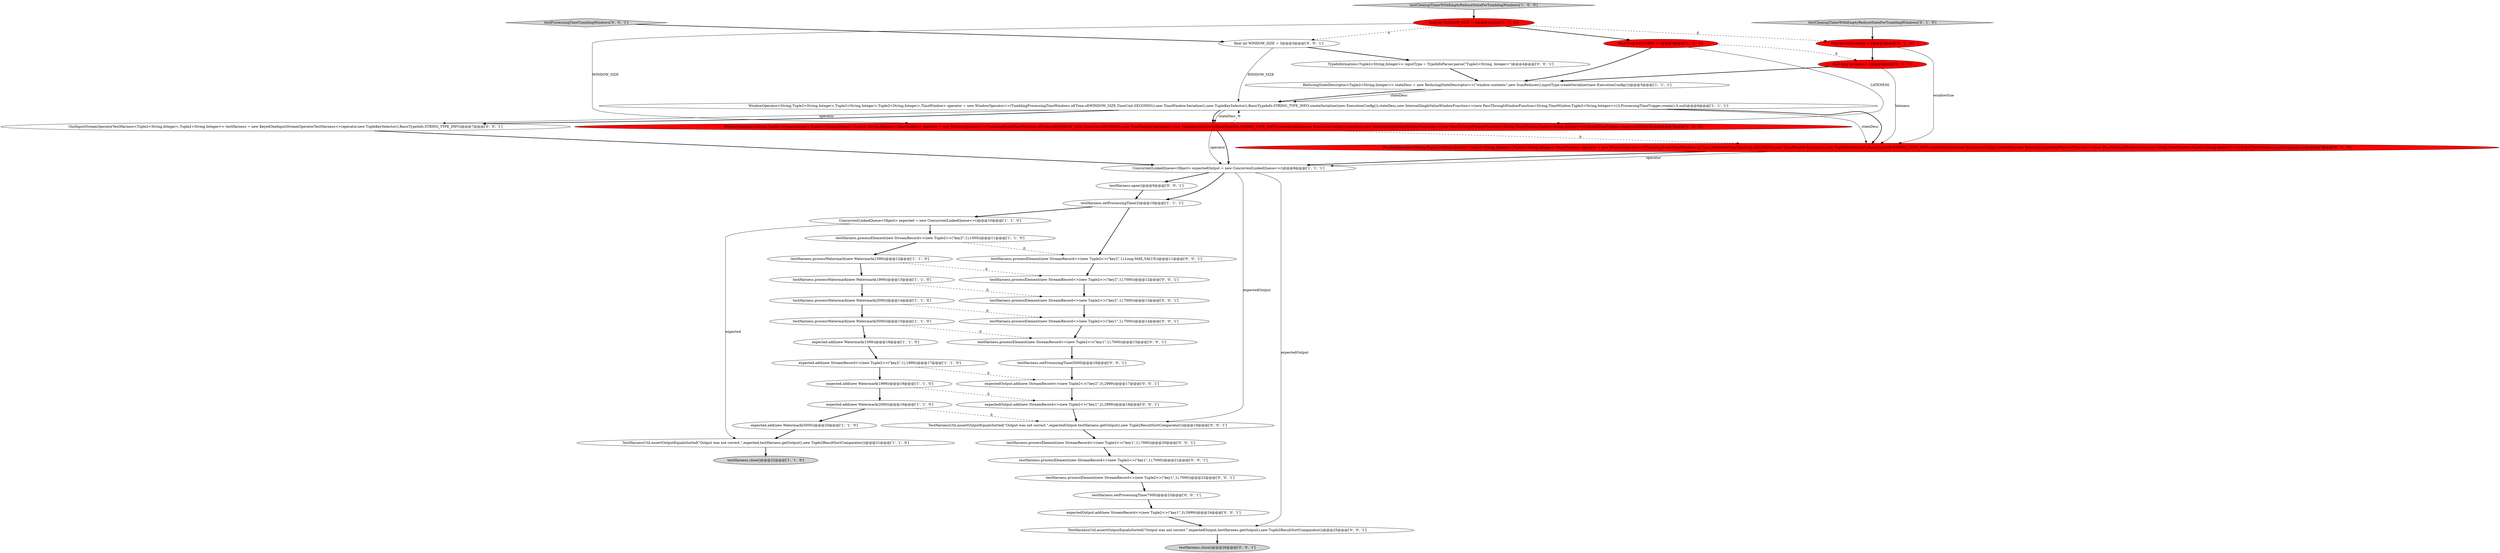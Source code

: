 digraph {
0 [style = filled, label = "testHarness.setProcessingTime(3)@@@10@@@['1', '1', '1']", fillcolor = white, shape = ellipse image = "AAA0AAABBB1BBB"];
1 [style = filled, label = "ConcurrentLinkedQueue<Object> expectedOutput = new ConcurrentLinkedQueue<>()@@@8@@@['1', '1', '1']", fillcolor = white, shape = ellipse image = "AAA0AAABBB1BBB"];
10 [style = filled, label = "TestHarnessUtil.assertOutputEqualsSorted(\"Output was not correct.\",expected,testHarness.getOutput(),new Tuple2ResultSortComparator())@@@21@@@['1', '1', '0']", fillcolor = white, shape = ellipse image = "AAA0AAABBB1BBB"];
39 [style = filled, label = "testHarness.processElement(new StreamRecord<>(new Tuple2<>(\"key1\",1),7000))@@@15@@@['0', '0', '1']", fillcolor = white, shape = ellipse image = "AAA0AAABBB3BBB"];
40 [style = filled, label = "expectedOutput.add(new StreamRecord<>(new Tuple2<>(\"key1\",2),2999))@@@18@@@['0', '0', '1']", fillcolor = white, shape = ellipse image = "AAA0AAABBB3BBB"];
27 [style = filled, label = "TestHarnessUtil.assertOutputEqualsSorted(\"Output was not correct.\",expectedOutput,testHarness.getOutput(),new Tuple2ResultSortComparator())@@@25@@@['0', '0', '1']", fillcolor = white, shape = ellipse image = "AAA0AAABBB3BBB"];
9 [style = filled, label = "testHarness.processWatermark(new Watermark(1599))@@@12@@@['1', '1', '0']", fillcolor = white, shape = ellipse image = "AAA0AAABBB1BBB"];
17 [style = filled, label = "WindowOperator<String,Tuple2<String,Integer>,Tuple2<String,Integer>,Tuple2<String,Integer>,TimeWindow> operator = new WindowOperator<>(TumblingProcessingTimeWindows.of(Time.of(WINDOW_SIZE,TimeUnit.SECONDS)),new TimeWindow.Serializer(),new TupleKeySelector(),BasicTypeInfo.STRING_TYPE_INFO.createSerializer(new ExecutionConfig()),stateDesc,new InternalSingleValueWindowFunction<>(new PassThroughWindowFunction<String,TimeWindow,Tuple2<String,Integer>>()),ProcessingTimeTrigger.create(),0,null)@@@6@@@['1', '1', '1']", fillcolor = white, shape = ellipse image = "AAA0AAABBB1BBB"];
23 [style = filled, label = "WindowOperator<String,Tuple2<String,Integer>,Tuple2<String,Integer>,Tuple2<String,Integer>,TimeWindow> operator = new WindowOperator<>(TumblingEventTimeWindows.of(Time.of(windowSize,TimeUnit.SECONDS)),new TimeWindow.Serializer(),new TupleKeySelector(),BasicTypeInfo.STRING_TYPE_INFO.createSerializer(new ExecutionConfig()),stateDesc,new InternalSingleValueWindowFunction<>(new PassThroughWindowFunction<String,TimeWindow,Tuple2<String,Integer>>()),EventTimeTrigger.create(),lateness,null)@@@7@@@['0', '1', '0']", fillcolor = red, shape = ellipse image = "AAA1AAABBB2BBB"];
3 [style = filled, label = "testCleanupTimerWithEmptyReduceStateForTumblingWindows['1', '0', '0']", fillcolor = lightgray, shape = diamond image = "AAA0AAABBB1BBB"];
4 [style = filled, label = "testHarness.processWatermark(new Watermark(2000))@@@14@@@['1', '1', '0']", fillcolor = white, shape = ellipse image = "AAA0AAABBB1BBB"];
38 [style = filled, label = "testHarness.processElement(new StreamRecord<>(new Tuple2<>(\"key2\",1),7000))@@@13@@@['0', '0', '1']", fillcolor = white, shape = ellipse image = "AAA0AAABBB3BBB"];
7 [style = filled, label = "ReducingStateDescriptor<Tuple2<String,Integer>> stateDesc = new ReducingStateDescriptor<>(\"window-contents\",new SumReducer(),inputType.createSerializer(new ExecutionConfig()))@@@5@@@['1', '1', '1']", fillcolor = white, shape = ellipse image = "AAA0AAABBB1BBB"];
15 [style = filled, label = "ConcurrentLinkedQueue<Object> expected = new ConcurrentLinkedQueue<>()@@@10@@@['1', '1', '0']", fillcolor = white, shape = ellipse image = "AAA0AAABBB1BBB"];
24 [style = filled, label = "final long lateness = 1@@@4@@@['0', '1', '0']", fillcolor = red, shape = ellipse image = "AAA1AAABBB2BBB"];
8 [style = filled, label = "expected.add(new Watermark(5000))@@@20@@@['1', '1', '0']", fillcolor = white, shape = ellipse image = "AAA0AAABBB1BBB"];
22 [style = filled, label = "testCleanupTimerWithEmptyReduceStateForTumblingWindows['0', '1', '0']", fillcolor = lightgray, shape = diamond image = "AAA0AAABBB2BBB"];
5 [style = filled, label = "testHarness.processWatermark(new Watermark(5000))@@@15@@@['1', '1', '0']", fillcolor = white, shape = ellipse image = "AAA0AAABBB1BBB"];
12 [style = filled, label = "WindowOperator<String,Tuple2<String,Integer>,Tuple2<String,Integer>,Tuple2<String,Integer>,TimeWindow> operator = new WindowOperator<>(TumblingEventTimeWindows.of(Time.of(WINDOW_SIZE,TimeUnit.SECONDS)),new TimeWindow.Serializer(),new TupleKeySelector(),BasicTypeInfo.STRING_TYPE_INFO.createSerializer(new ExecutionConfig()),stateDesc,new InternalSingleValueWindowFunction<>(new PassThroughWindowFunction<String,TimeWindow,Tuple2<String,Integer>>()),EventTimeTrigger.create(),LATENESS,null)@@@7@@@['1', '0', '0']", fillcolor = red, shape = ellipse image = "AAA1AAABBB1BBB"];
11 [style = filled, label = "final long LATENESS = 1@@@4@@@['1', '0', '0']", fillcolor = red, shape = ellipse image = "AAA1AAABBB1BBB"];
28 [style = filled, label = "testHarness.processElement(new StreamRecord<>(new Tuple2<>(\"key1\",1),7000))@@@22@@@['0', '0', '1']", fillcolor = white, shape = ellipse image = "AAA0AAABBB3BBB"];
35 [style = filled, label = "final int WINDOW_SIZE = 3@@@3@@@['0', '0', '1']", fillcolor = white, shape = ellipse image = "AAA0AAABBB3BBB"];
41 [style = filled, label = "testHarness.processElement(new StreamRecord<>(new Tuple2<>(\"key1\",1),7000))@@@14@@@['0', '0', '1']", fillcolor = white, shape = ellipse image = "AAA0AAABBB3BBB"];
42 [style = filled, label = "TestHarnessUtil.assertOutputEqualsSorted(\"Output was not correct.\",expectedOutput,testHarness.getOutput(),new Tuple2ResultSortComparator())@@@19@@@['0', '0', '1']", fillcolor = white, shape = ellipse image = "AAA0AAABBB3BBB"];
21 [style = filled, label = "final int windowSize = 2@@@3@@@['0', '1', '0']", fillcolor = red, shape = ellipse image = "AAA1AAABBB2BBB"];
29 [style = filled, label = "testHarness.processElement(new StreamRecord<>(new Tuple2<>(\"key2\",1),7000))@@@12@@@['0', '0', '1']", fillcolor = white, shape = ellipse image = "AAA0AAABBB3BBB"];
43 [style = filled, label = "TypeInformation<Tuple2<String,Integer>> inputType = TypeInfoParser.parse(\"Tuple2<String, Integer>\")@@@4@@@['0', '0', '1']", fillcolor = white, shape = ellipse image = "AAA0AAABBB3BBB"];
34 [style = filled, label = "expectedOutput.add(new StreamRecord<>(new Tuple2<>(\"key2\",3),2999))@@@17@@@['0', '0', '1']", fillcolor = white, shape = ellipse image = "AAA0AAABBB3BBB"];
6 [style = filled, label = "expected.add(new Watermark(1599))@@@16@@@['1', '1', '0']", fillcolor = white, shape = ellipse image = "AAA0AAABBB1BBB"];
37 [style = filled, label = "expectedOutput.add(new StreamRecord<>(new Tuple2<>(\"key1\",3),5999))@@@24@@@['0', '0', '1']", fillcolor = white, shape = ellipse image = "AAA0AAABBB3BBB"];
20 [style = filled, label = "final int WINDOW_SIZE = 2@@@3@@@['1', '0', '0']", fillcolor = red, shape = ellipse image = "AAA1AAABBB1BBB"];
26 [style = filled, label = "testHarness.setProcessingTime(7000)@@@23@@@['0', '0', '1']", fillcolor = white, shape = ellipse image = "AAA0AAABBB3BBB"];
30 [style = filled, label = "testHarness.processElement(new StreamRecord<>(new Tuple2<>(\"key1\",1),7000))@@@21@@@['0', '0', '1']", fillcolor = white, shape = ellipse image = "AAA0AAABBB3BBB"];
44 [style = filled, label = "OneInputStreamOperatorTestHarness<Tuple2<String,Integer>,Tuple2<String,Integer>> testHarness = new KeyedOneInputStreamOperatorTestHarness<>(operator,new TupleKeySelector(),BasicTypeInfo.STRING_TYPE_INFO)@@@7@@@['0', '0', '1']", fillcolor = white, shape = ellipse image = "AAA0AAABBB3BBB"];
18 [style = filled, label = "testHarness.processWatermark(new Watermark(1999))@@@13@@@['1', '1', '0']", fillcolor = white, shape = ellipse image = "AAA0AAABBB1BBB"];
36 [style = filled, label = "testHarness.processElement(new StreamRecord<>(new Tuple2<>(\"key1\",1),7000))@@@20@@@['0', '0', '1']", fillcolor = white, shape = ellipse image = "AAA0AAABBB3BBB"];
2 [style = filled, label = "testHarness.processElement(new StreamRecord<>(new Tuple2<>(\"key2\",1),1000))@@@11@@@['1', '1', '0']", fillcolor = white, shape = ellipse image = "AAA0AAABBB1BBB"];
33 [style = filled, label = "testHarness.close()@@@26@@@['0', '0', '1']", fillcolor = lightgray, shape = ellipse image = "AAA0AAABBB3BBB"];
31 [style = filled, label = "testProcessingTimeTumblingWindows['0', '0', '1']", fillcolor = lightgray, shape = diamond image = "AAA0AAABBB3BBB"];
32 [style = filled, label = "testHarness.open()@@@9@@@['0', '0', '1']", fillcolor = white, shape = ellipse image = "AAA0AAABBB3BBB"];
16 [style = filled, label = "expected.add(new Watermark(2000))@@@19@@@['1', '1', '0']", fillcolor = white, shape = ellipse image = "AAA0AAABBB1BBB"];
25 [style = filled, label = "testHarness.processElement(new StreamRecord<>(new Tuple2<>(\"key2\",1),Long.MAX_VALUE))@@@11@@@['0', '0', '1']", fillcolor = white, shape = ellipse image = "AAA0AAABBB3BBB"];
45 [style = filled, label = "testHarness.setProcessingTime(5000)@@@16@@@['0', '0', '1']", fillcolor = white, shape = ellipse image = "AAA0AAABBB3BBB"];
19 [style = filled, label = "testHarness.close()@@@22@@@['1', '1', '0']", fillcolor = lightgray, shape = ellipse image = "AAA0AAABBB1BBB"];
13 [style = filled, label = "expected.add(new Watermark(1999))@@@18@@@['1', '1', '0']", fillcolor = white, shape = ellipse image = "AAA0AAABBB1BBB"];
14 [style = filled, label = "expected.add(new StreamRecord<>(new Tuple2<>(\"key2\",1),1999))@@@17@@@['1', '1', '0']", fillcolor = white, shape = ellipse image = "AAA0AAABBB1BBB"];
23->1 [style = solid, label="operator"];
8->10 [style = bold, label=""];
12->1 [style = solid, label="operator"];
15->2 [style = bold, label=""];
1->42 [style = solid, label="expectedOutput"];
7->17 [style = bold, label=""];
12->23 [style = dashed, label="0"];
34->40 [style = bold, label=""];
16->8 [style = bold, label=""];
37->27 [style = bold, label=""];
14->34 [style = dashed, label="0"];
15->10 [style = solid, label="expected"];
10->19 [style = bold, label=""];
32->0 [style = bold, label=""];
17->23 [style = solid, label="stateDesc"];
1->27 [style = solid, label="expectedOutput"];
16->42 [style = dashed, label="0"];
22->21 [style = bold, label=""];
12->17 [style = dashed, label="0"];
28->26 [style = bold, label=""];
39->45 [style = bold, label=""];
5->39 [style = dashed, label="0"];
21->24 [style = bold, label=""];
38->41 [style = bold, label=""];
1->0 [style = bold, label=""];
2->9 [style = bold, label=""];
25->29 [style = bold, label=""];
42->36 [style = bold, label=""];
35->43 [style = bold, label=""];
11->12 [style = solid, label="LATENESS"];
13->40 [style = dashed, label="0"];
12->1 [style = bold, label=""];
17->44 [style = solid, label="operator"];
18->38 [style = dashed, label="0"];
13->16 [style = bold, label=""];
0->15 [style = bold, label=""];
17->23 [style = bold, label=""];
43->7 [style = bold, label=""];
6->14 [style = bold, label=""];
24->23 [style = solid, label="lateness"];
7->17 [style = solid, label="stateDesc"];
20->35 [style = dashed, label="0"];
36->30 [style = bold, label=""];
17->12 [style = bold, label=""];
3->20 [style = bold, label=""];
30->28 [style = bold, label=""];
9->18 [style = bold, label=""];
9->29 [style = dashed, label="0"];
18->4 [style = bold, label=""];
5->6 [style = bold, label=""];
31->35 [style = bold, label=""];
35->17 [style = solid, label="WINDOW_SIZE"];
0->25 [style = bold, label=""];
20->21 [style = dashed, label="0"];
11->24 [style = dashed, label="0"];
2->25 [style = dashed, label="0"];
23->1 [style = bold, label=""];
1->32 [style = bold, label=""];
26->37 [style = bold, label=""];
44->1 [style = bold, label=""];
29->38 [style = bold, label=""];
17->44 [style = bold, label=""];
27->33 [style = bold, label=""];
14->13 [style = bold, label=""];
41->39 [style = bold, label=""];
20->12 [style = solid, label="WINDOW_SIZE"];
24->7 [style = bold, label=""];
4->5 [style = bold, label=""];
40->42 [style = bold, label=""];
45->34 [style = bold, label=""];
21->23 [style = solid, label="windowSize"];
11->7 [style = bold, label=""];
17->12 [style = solid, label="stateDesc"];
20->11 [style = bold, label=""];
4->41 [style = dashed, label="0"];
}
